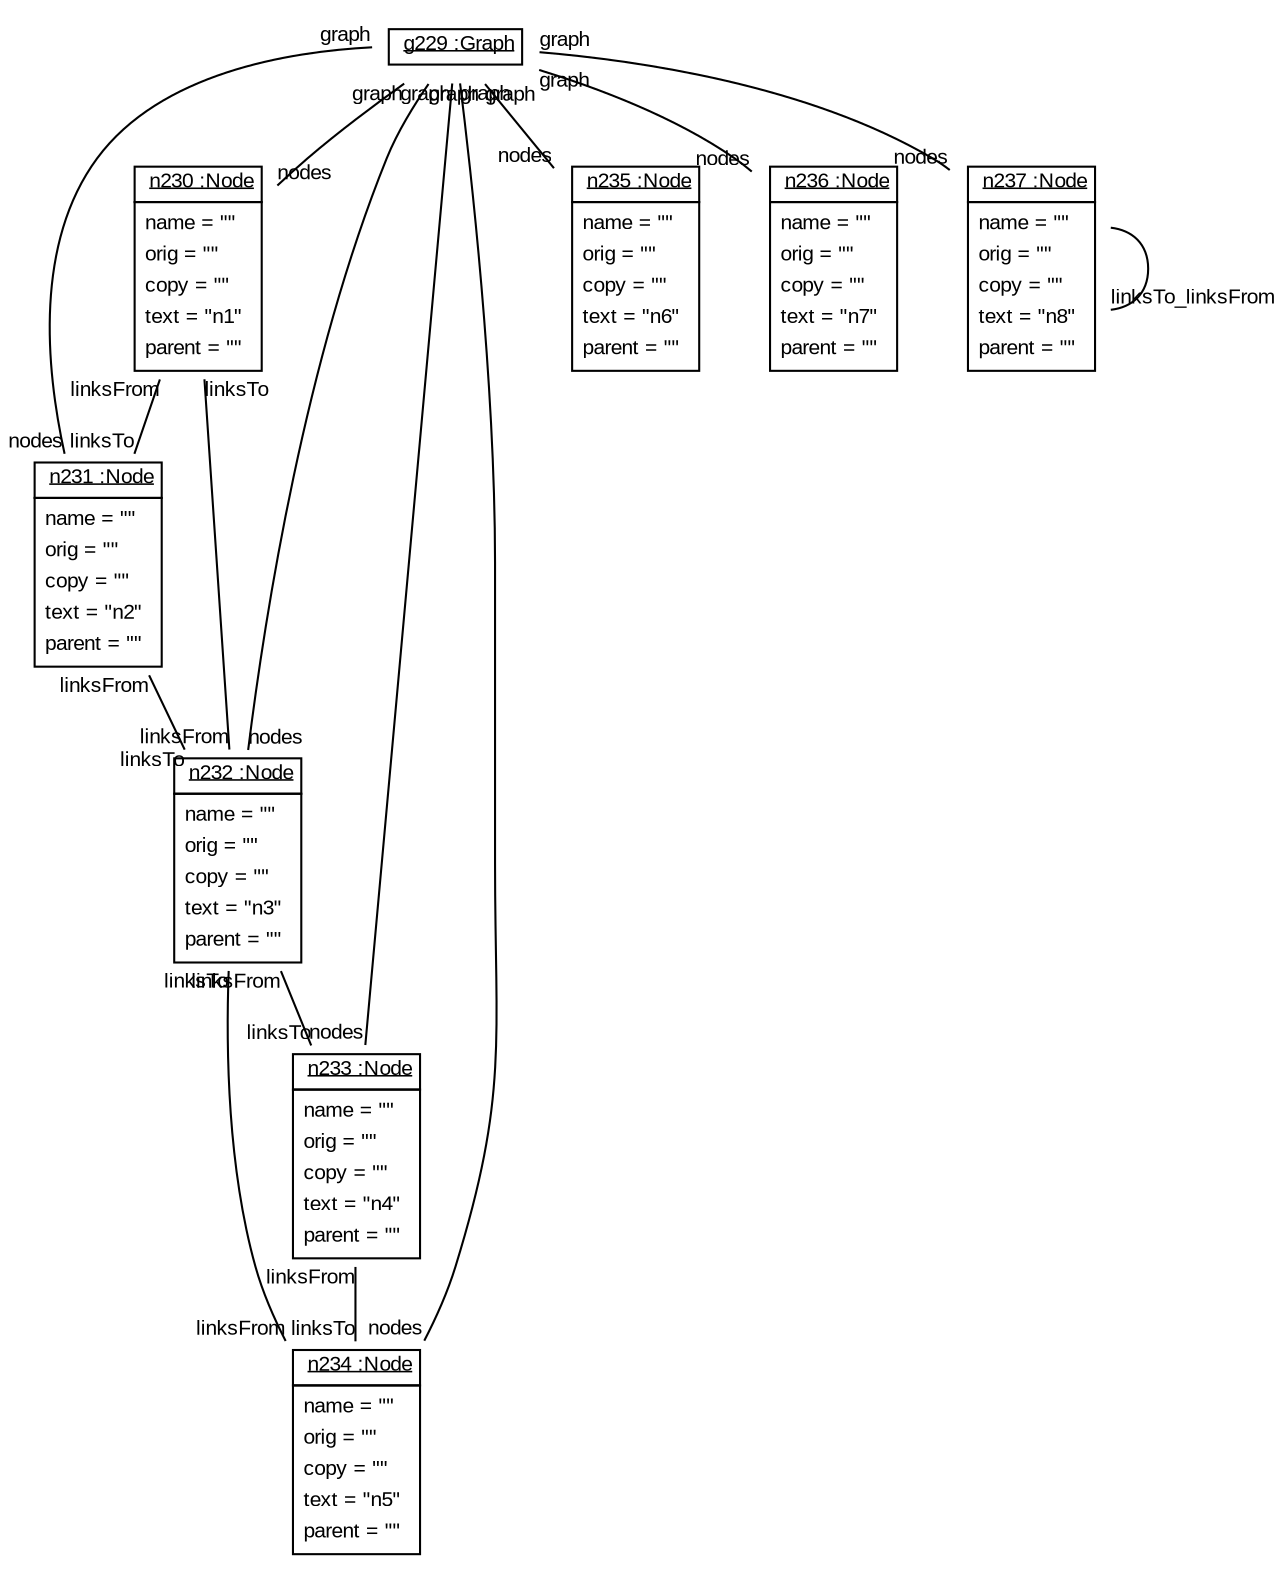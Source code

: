 graph ObjectDiagram {
   node [shape = none, fontsize = 10, fontname = "Arial"];
   edge [fontsize = 10, fontname = "Arial"];
   compound=true;

g229 [label=<<table border='0' cellborder='1' cellspacing='0'> <tr> <td href="../examples/org/sdmlib/examples/helloworld/Graph.java"> <u>g229 :Graph</u></td></tr></table>>];
n230 [label=<<table border='0' cellborder='1' cellspacing='0'> <tr> <td href="../examples/org/sdmlib/examples/helloworld/Node.java"> <u>n230 :Node</u></td></tr><tr><td><table border='0' cellborder='0' cellspacing='0'><tr><td align='left'>name = ""</td></tr><tr><td align='left'>orig = ""</td></tr><tr><td align='left'>copy = ""</td></tr><tr><td align='left'>text = "n1"</td></tr><tr><td align='left'>parent = ""</td></tr></table></td></tr></table>>];
n231 [label=<<table border='0' cellborder='1' cellspacing='0'> <tr> <td href="../examples/org/sdmlib/examples/helloworld/Node.java"> <u>n231 :Node</u></td></tr><tr><td><table border='0' cellborder='0' cellspacing='0'><tr><td align='left'>name = ""</td></tr><tr><td align='left'>orig = ""</td></tr><tr><td align='left'>copy = ""</td></tr><tr><td align='left'>text = "n2"</td></tr><tr><td align='left'>parent = ""</td></tr></table></td></tr></table>>];
n232 [label=<<table border='0' cellborder='1' cellspacing='0'> <tr> <td href="../examples/org/sdmlib/examples/helloworld/Node.java"> <u>n232 :Node</u></td></tr><tr><td><table border='0' cellborder='0' cellspacing='0'><tr><td align='left'>name = ""</td></tr><tr><td align='left'>orig = ""</td></tr><tr><td align='left'>copy = ""</td></tr><tr><td align='left'>text = "n3"</td></tr><tr><td align='left'>parent = ""</td></tr></table></td></tr></table>>];
n233 [label=<<table border='0' cellborder='1' cellspacing='0'> <tr> <td href="../examples/org/sdmlib/examples/helloworld/Node.java"> <u>n233 :Node</u></td></tr><tr><td><table border='0' cellborder='0' cellspacing='0'><tr><td align='left'>name = ""</td></tr><tr><td align='left'>orig = ""</td></tr><tr><td align='left'>copy = ""</td></tr><tr><td align='left'>text = "n4"</td></tr><tr><td align='left'>parent = ""</td></tr></table></td></tr></table>>];
n234 [label=<<table border='0' cellborder='1' cellspacing='0'> <tr> <td href="../examples/org/sdmlib/examples/helloworld/Node.java"> <u>n234 :Node</u></td></tr><tr><td><table border='0' cellborder='0' cellspacing='0'><tr><td align='left'>name = ""</td></tr><tr><td align='left'>orig = ""</td></tr><tr><td align='left'>copy = ""</td></tr><tr><td align='left'>text = "n5"</td></tr><tr><td align='left'>parent = ""</td></tr></table></td></tr></table>>];
n235 [label=<<table border='0' cellborder='1' cellspacing='0'> <tr> <td href="../examples/org/sdmlib/examples/helloworld/Node.java"> <u>n235 :Node</u></td></tr><tr><td><table border='0' cellborder='0' cellspacing='0'><tr><td align='left'>name = ""</td></tr><tr><td align='left'>orig = ""</td></tr><tr><td align='left'>copy = ""</td></tr><tr><td align='left'>text = "n6"</td></tr><tr><td align='left'>parent = ""</td></tr></table></td></tr></table>>];
n236 [label=<<table border='0' cellborder='1' cellspacing='0'> <tr> <td href="../examples/org/sdmlib/examples/helloworld/Node.java"> <u>n236 :Node</u></td></tr><tr><td><table border='0' cellborder='0' cellspacing='0'><tr><td align='left'>name = ""</td></tr><tr><td align='left'>orig = ""</td></tr><tr><td align='left'>copy = ""</td></tr><tr><td align='left'>text = "n7"</td></tr><tr><td align='left'>parent = ""</td></tr></table></td></tr></table>>];
n237 [label=<<table border='0' cellborder='1' cellspacing='0'> <tr> <td href="../examples/org/sdmlib/examples/helloworld/Node.java"> <u>n237 :Node</u></td></tr><tr><td><table border='0' cellborder='0' cellspacing='0'><tr><td align='left'>name = ""</td></tr><tr><td align='left'>orig = ""</td></tr><tr><td align='left'>copy = ""</td></tr><tr><td align='left'>text = "n8"</td></tr><tr><td align='left'>parent = ""</td></tr></table></td></tr></table>>];

g229 -- n230 [headlabel = "nodes" taillabel = "graph"];
g229 -- n231 [headlabel = "nodes" taillabel = "graph"];
g229 -- n232 [headlabel = "nodes" taillabel = "graph"];
g229 -- n233 [headlabel = "nodes" taillabel = "graph"];
g229 -- n234 [headlabel = "nodes" taillabel = "graph"];
g229 -- n235 [headlabel = "nodes" taillabel = "graph"];
g229 -- n236 [headlabel = "nodes" taillabel = "graph"];
g229 -- n237 [headlabel = "nodes" taillabel = "graph"];
n230 -- n231 [headlabel = "linksTo" taillabel = "linksFrom"];
n230 -- n232 [headlabel = "linksFrom" taillabel = "linksTo"];
n231 -- n232 [headlabel = "linksTo" taillabel = "linksFrom"];
n232 -- n233 [headlabel = "linksTo" taillabel = "linksFrom"];
n232 -- n234 [headlabel = "linksFrom" taillabel = "linksTo"];
n233 -- n234 [headlabel = "linksTo" taillabel = "linksFrom"];
n237 -- n237 [headlabel = "linksTo_linksFrom" taillabel = ""];
}
